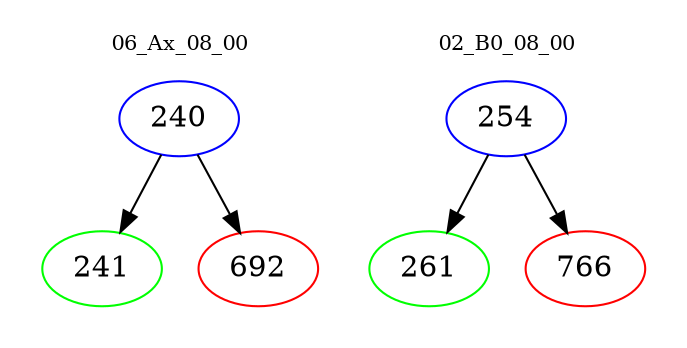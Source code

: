 digraph{
subgraph cluster_0 {
color = white
label = "06_Ax_08_00";
fontsize=10;
T0_240 [label="240", color="blue"]
T0_240 -> T0_241 [color="black"]
T0_241 [label="241", color="green"]
T0_240 -> T0_692 [color="black"]
T0_692 [label="692", color="red"]
}
subgraph cluster_1 {
color = white
label = "02_B0_08_00";
fontsize=10;
T1_254 [label="254", color="blue"]
T1_254 -> T1_261 [color="black"]
T1_261 [label="261", color="green"]
T1_254 -> T1_766 [color="black"]
T1_766 [label="766", color="red"]
}
}
